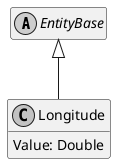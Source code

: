 ﻿@startuml
skinparam monochrome true
hide empty members

abstract class EntityBase {
}

EntityBase <|-- Longitude

class Longitude {
    Value: Double
}

@enduml
